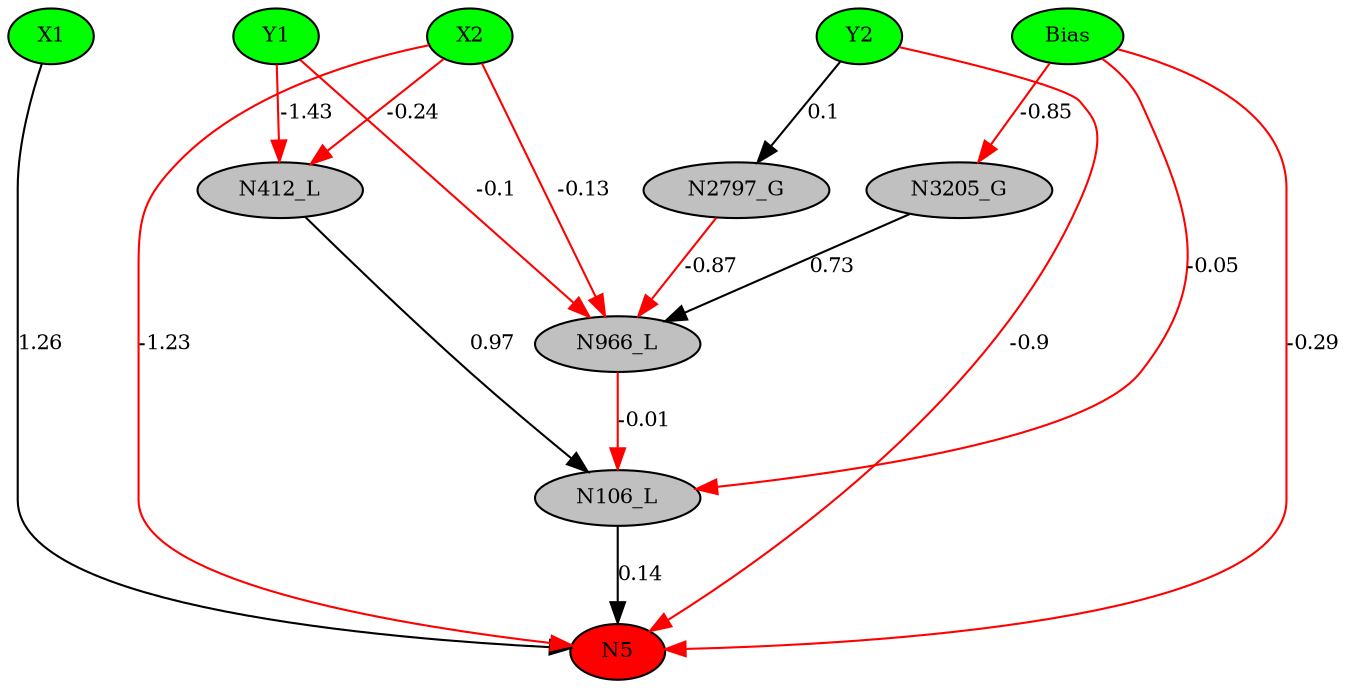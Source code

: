 digraph g { 
N0 [shape=ellipse, label=Bias,fontsize=10,height=0.1,width=0.1,style=filled,fillcolor=green]
N1[shape=ellipse label=X1,fontsize=10,height=0.1,width=0.1,style=filled,fillcolor=green]
N2[shape=ellipse label=Y1,fontsize=10,height=0.1,width=0.1,style=filled,fillcolor=green]
N3[shape=ellipse label=X2,fontsize=10,height=0.1,width=0.1,style=filled,fillcolor=green]
N4[shape=ellipse label=Y2,fontsize=10,height=0.1,width=0.1,style=filled,fillcolor=green]
N5[shape=ellipse,fontsize = 10, height = 0.1, width = 0.1, style = filled, fillcolor = red]
N106[shape=ellipse, label=N106_L,fontsize=10,height=0.1,width=0.1,style=filled,fillcolor=gray]
N412[shape=ellipse, label=N412_L,fontsize=10,height=0.1,width=0.1,style=filled,fillcolor=gray]
N966[shape=ellipse, label=N966_L,fontsize=10,height=0.1,width=0.1,style=filled,fillcolor=gray]
N2797[shape=ellipse, label=N2797_G,fontsize=10,height=0.1,width=0.1,style=filled,fillcolor=gray]
N3205[shape=ellipse, label=N3205_G,fontsize=10,height=0.1,width=0.1,style=filled,fillcolor=gray]
N0 -> N5 [color=red] [arrowType=inv][ label=-0.29,fontsize=10]
N1 -> N5 [color=black] [ label=1.26,fontsize=10]
N3 -> N5 [color=red] [arrowType=inv][ label=-1.23,fontsize=10]
N4 -> N5 [color=red] [arrowType=inv][ label=-0.9,fontsize=10]
N106 -> N5 [color=black] [ label=0.14,fontsize=10]
N0 -> N106 [color=red] [arrowType=inv][ label=-0.05,fontsize=10]
N2 -> N412 [color=red] [arrowType=inv][ label=-1.43,fontsize=10]
N412 -> N106 [color=black] [ label=0.97,fontsize=10]
N966 -> N106 [color=red] [arrowType=inv][ label=-0.01,fontsize=10]
N3 -> N966 [color=red] [arrowType=inv][ label=-0.13,fontsize=10]
N2 -> N966 [color=red] [arrowType=inv][ label=-0.1,fontsize=10]
N4 -> N2797 [color=black] [ label=0.1,fontsize=10]
N2797 -> N966 [color=red] [arrowType=inv][ label=-0.87,fontsize=10]
N3 -> N412 [color=red] [arrowType=inv][ label=-0.24,fontsize=10]
N0 -> N3205 [color=red] [arrowType=inv][ label=-0.85,fontsize=10]
N3205 -> N966 [color=black] [ label=0.73,fontsize=10]
 { rank=same; 
N5
 } 
 { rank=same; 
N1 ->N2 ->N3 ->N4 ->N0 [style=invis]
 } 
}
